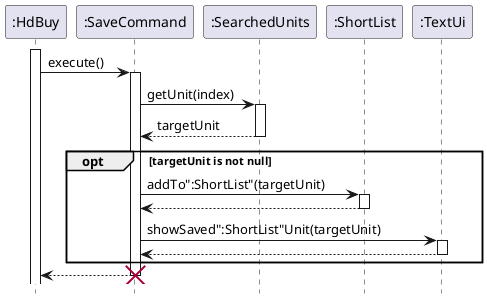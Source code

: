 @startuml
'https://plantuml.com/sequence-diagram
hide footbox
activate ":HdBuy"
        ":HdBuy" -> ":SaveCommand": execute()
        activate ":SaveCommand"
        ":SaveCommand" -> ":SearchedUnits": getUnit(index)
        activate ":SearchedUnits"
        ":SearchedUnits" --> ":SaveCommand": targetUnit
        deactivate ":SearchedUnits"
        opt targetUnit is not null
            ":SaveCommand" -> ":ShortList": addTo":ShortList"(targetUnit)
            activate ":ShortList"
            ":SaveCommand" <-- ":ShortList"
            deactivate ":ShortList"
            ":SaveCommand" -> ":TextUi": showSaved":ShortList"Unit(targetUnit)
            activate ":TextUi"
            ":SaveCommand" <-- ":TextUi"
            deactivate ":TextUi"
        end
        ":HdBuy" <-- ":SaveCommand"
        destroy ":SaveCommand"
@enduml